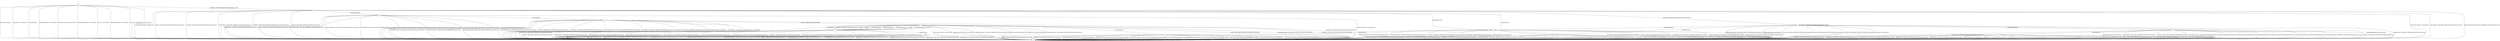 digraph "" {
	graph [configurations="0.9.7-TLS10|0.9.7e-TLS10|0.9.8l-TLS10|0.9.8s-TLS10|0.9.8u-TLS10"];
	node [label="\N"];
	__start0	[feature=True,
		label="",
		shape=none];
	b	[feature=True];
	__start0 -> b	[key=0];
	c	[feature="0.9.7-TLS10|0.9.7e-TLS10|0.9.8l-TLS10|0.9.8s-TLS10|0.9.8u-TLS10"];
	b -> c	[key=0,
		feature="0.9.7-TLS10|0.9.7e-TLS10|0.9.8l-TLS10|0.9.8s-TLS10|0.9.8u-TLS10",
		label="AlertWarningCloseNotify / -"];
	b -> c	[key=1,
		feature="0.9.7-TLS10|0.9.7e-TLS10|0.9.8l-TLS10|0.9.8s-TLS10|0.9.8u-TLS10",
		label="ApplicationData / ConnectionClosed"];
	b -> c	[key=2,
		feature="0.9.7-TLS10|0.9.7e-TLS10|0.9.8l-TLS10|0.9.8s-TLS10|0.9.8u-TLS10",
		label="ChangeCipherSpec / -"];
	b -> c	[key=3,
		feature="0.9.7-TLS10|0.9.7e-TLS10|0.9.8l-TLS10|0.9.8s-TLS10|0.9.8u-TLS10",
		label="DHClientKeyExchange / ConnectionClosed"];
	b -> c	[key=4,
		feature="0.9.7-TLS10|0.9.7e-TLS10|0.9.8l-TLS10|0.9.8s-TLS10|0.9.8u-TLS10",
		label="DHEServerKeyExchange / ConnectionClosed"];
	b -> c	[key=5,
		feature="0.9.7-TLS10|0.9.7e-TLS10|0.9.8l-TLS10|0.9.8s-TLS10|0.9.8u-TLS10",
		label="ECDHClientKeyExchange / ConnectionClosed"];
	b -> c	[key=6,
		feature="0.9.7-TLS10|0.9.7e-TLS10|0.9.8l-TLS10|0.9.8s-TLS10|0.9.8u-TLS10",
		label="Finished / ConnectionClosed"];
	b -> c	[key=7,
		feature="0.9.7-TLS10|0.9.7e-TLS10|0.9.8l-TLS10|0.9.8s-TLS10|0.9.8u-TLS10",
		label="RSAClientKeyExchange / ConnectionClosed"];
	b -> c	[key=8,
		feature="0.9.7-TLS10|0.9.7e-TLS10|0.9.8l-TLS10|0.9.8s-TLS10|0.9.8u-TLS10",
		label="ServerHello / ConnectionClosed"];
	b -> c	[key=9,
		feature="0.9.7-TLS10|0.9.7e-TLS10|0.9.8l-TLS10|0.9.8s-TLS10|0.9.8u-TLS10",
		label="ServerHelloDone / -"];
	d	[feature="0.9.7-TLS10|0.9.7e-TLS10|0.9.8l-TLS10|0.9.8s-TLS10|0.9.8u-TLS10"];
	b -> d	[key=0,
		feature="0.9.7-TLS10|0.9.7e-TLS10|0.9.8l-TLS10|0.9.8s-TLS10|0.9.8u-TLS10",
		label="ClientHello / SERVER_HELLO|CERTIFICATE|SERVER_HELLO_DONE"];
	c -> c	[key=0,
		feature="0.9.7-TLS10|0.9.7e-TLS10|0.9.8l-TLS10|0.9.8s-TLS10|0.9.8u-TLS10",
		label="AlertWarningCloseNotify / ConnectionClosed"];
	c -> c	[key=1,
		feature="0.9.7-TLS10|0.9.7e-TLS10|0.9.8l-TLS10|0.9.8s-TLS10|0.9.8u-TLS10",
		label="ApplicationData / ConnectionClosed"];
	c -> c	[key=2,
		feature="0.9.7-TLS10|0.9.7e-TLS10|0.9.8l-TLS10|0.9.8s-TLS10|0.9.8u-TLS10",
		label="ChangeCipherSpec / ConnectionClosed"];
	c -> c	[key=3,
		feature="0.9.7-TLS10|0.9.7e-TLS10|0.9.8l-TLS10|0.9.8s-TLS10|0.9.8u-TLS10",
		label="ClientHello / ConnectionClosed"];
	c -> c	[key=4,
		feature="0.9.7-TLS10|0.9.7e-TLS10|0.9.8l-TLS10|0.9.8s-TLS10|0.9.8u-TLS10",
		label="DHClientKeyExchange / ConnectionClosed"];
	c -> c	[key=5,
		feature="0.9.7-TLS10|0.9.7e-TLS10|0.9.8l-TLS10|0.9.8s-TLS10|0.9.8u-TLS10",
		label="DHEServerKeyExchange / ConnectionClosed"];
	c -> c	[key=6,
		feature="0.9.7-TLS10|0.9.7e-TLS10|0.9.8l-TLS10|0.9.8s-TLS10|0.9.8u-TLS10",
		label="ECDHClientKeyExchange / ConnectionClosed"];
	c -> c	[key=7,
		feature="0.9.7-TLS10|0.9.7e-TLS10|0.9.8l-TLS10|0.9.8s-TLS10|0.9.8u-TLS10",
		label="Finished / ConnectionClosed"];
	c -> c	[key=8,
		feature="0.9.7-TLS10|0.9.7e-TLS10|0.9.8l-TLS10|0.9.8s-TLS10|0.9.8u-TLS10",
		label="RSAClientKeyExchange / ConnectionClosed"];
	c -> c	[key=9,
		feature="0.9.7-TLS10|0.9.7e-TLS10|0.9.8l-TLS10|0.9.8s-TLS10|0.9.8u-TLS10",
		label="ServerHello / ConnectionClosed"];
	c -> c	[key=10,
		feature="0.9.7-TLS10|0.9.7e-TLS10|0.9.8l-TLS10|0.9.8s-TLS10|0.9.8u-TLS10",
		label="ServerHelloDone / ConnectionClosed"];
	d -> c	[key=0,
		feature="0.9.7-TLS10|0.9.7e-TLS10|0.9.8l-TLS10|0.9.8s-TLS10|0.9.8u-TLS10",
		label="AlertWarningCloseNotify / ConnectionClosed"];
	d -> c	[key=1,
		feature="0.9.7-TLS10|0.9.7e-TLS10|0.9.8l-TLS10|0.9.8s-TLS10|0.9.8u-TLS10",
		label="ApplicationData / ALERT_FATAL_UNEXPECTED_MESSAGE|ConnectionClosed"];
	d -> c	[key=2,
		feature="0.9.7-TLS10|0.9.7e-TLS10|0.9.8l-TLS10|0.9.8s-TLS10|0.9.8u-TLS10",
		label="DHEServerKeyExchange / ALERT_FATAL_UNEXPECTED_MESSAGE|ConnectionClosed"];
	d -> c	[key=3,
		feature="0.9.7-TLS10|0.9.7e-TLS10|0.9.8l-TLS10|0.9.8s-TLS10|0.9.8u-TLS10",
		label="ECDHClientKeyExchange / ConnectionClosed"];
	d -> c	[key=4,
		feature="0.9.7-TLS10|0.9.7e-TLS10|0.9.8l-TLS10|0.9.8s-TLS10|0.9.8u-TLS10",
		label="Finished / ALERT_FATAL_UNEXPECTED_MESSAGE|ConnectionClosed"];
	d -> c	[key=5,
		feature="0.9.7-TLS10|0.9.7e-TLS10|0.9.8l-TLS10|0.9.8s-TLS10|0.9.8u-TLS10",
		label="ServerHello / ALERT_FATAL_UNEXPECTED_MESSAGE|ConnectionClosed"];
	d -> c	[key=6,
		feature="0.9.7-TLS10|0.9.7e-TLS10|0.9.8l-TLS10|0.9.8s-TLS10|0.9.8u-TLS10",
		label="ServerHelloDone / ALERT_FATAL_UNEXPECTED_MESSAGE|ConnectionClosed"];
	d -> c	[key=7,
		feature="0.9.8s-TLS10",
		label="ClientHello / SERVER_HELLO|CERTIFICATE|SERVER_HELLO_DONE|ConnectionClosed"];
	d -> c	[key=8,
		feature="0.9.8l-TLS10",
		label="ClientHello / ALERT_FATAL_HANDSHAKE_FAILURE|ConnectionClosed"];
	e	[feature="0.9.7-TLS10|0.9.7e-TLS10|0.9.8l-TLS10|0.9.8s-TLS10|0.9.8u-TLS10"];
	d -> e	[key=0,
		feature="0.9.7-TLS10|0.9.7e-TLS10|0.9.8l-TLS10|0.9.8s-TLS10|0.9.8u-TLS10",
		label="ChangeCipherSpec / -"];
	f	[feature="0.9.7-TLS10|0.9.7e-TLS10|0.9.8l-TLS10|0.9.8s-TLS10|0.9.8u-TLS10"];
	d -> f	[key=0,
		feature="0.9.7-TLS10|0.9.7e-TLS10|0.9.8l-TLS10|0.9.8s-TLS10|0.9.8u-TLS10",
		label="DHClientKeyExchange / -"];
	g	[feature="0.9.7-TLS10|0.9.7e-TLS10|0.9.8l-TLS10|0.9.8s-TLS10|0.9.8u-TLS10"];
	d -> g	[key=0,
		feature="0.9.7-TLS10|0.9.7e-TLS10|0.9.8l-TLS10|0.9.8s-TLS10|0.9.8u-TLS10",
		label="RSAClientKeyExchange / -"];
	h	[feature="0.9.7e-TLS10|0.9.7-TLS10|0.9.8u-TLS10"];
	d -> h	[key=0,
		feature="0.9.7-TLS10|0.9.7e-TLS10|0.9.8u-TLS10",
		label="ClientHello / SERVER_HELLO|CERTIFICATE|SERVER_HELLO_DONE"];
	e -> c	[key=0,
		feature="0.9.7-TLS10|0.9.7e-TLS10|0.9.8l-TLS10|0.9.8s-TLS10|0.9.8u-TLS10",
		label="AlertWarningCloseNotify / ALERT_FATAL_DECRYPTION_FAILED_RESERVED|ConnectionClosed"];
	e -> c	[key=1,
		feature="0.9.7-TLS10|0.9.7e-TLS10|0.9.8l-TLS10|0.9.8s-TLS10|0.9.8u-TLS10",
		label="ApplicationData / ALERT_FATAL_DECRYPTION_FAILED_RESERVED|ConnectionClosed"];
	e -> c	[key=2,
		feature="0.9.7-TLS10|0.9.7e-TLS10|0.9.8l-TLS10|0.9.8s-TLS10|0.9.8u-TLS10",
		label="ChangeCipherSpec / ALERT_FATAL_DECRYPTION_FAILED_RESERVED|ConnectionClosed"];
	e -> c	[key=3,
		feature="0.9.7-TLS10|0.9.7e-TLS10|0.9.8l-TLS10|0.9.8s-TLS10|0.9.8u-TLS10",
		label="ClientHello / ALERT_FATAL_DECRYPTION_FAILED_RESERVED|ConnectionClosed"];
	e -> c	[key=4,
		feature="0.9.7-TLS10|0.9.7e-TLS10|0.9.8l-TLS10|0.9.8s-TLS10|0.9.8u-TLS10",
		label="DHClientKeyExchange / ALERT_FATAL_DECRYPTION_FAILED_RESERVED|ConnectionClosed"];
	e -> c	[key=5,
		feature="0.9.7-TLS10|0.9.7e-TLS10|0.9.8l-TLS10|0.9.8s-TLS10|0.9.8u-TLS10",
		label="DHEServerKeyExchange / ALERT_FATAL_DECRYPTION_FAILED_RESERVED|ConnectionClosed"];
	e -> c	[key=6,
		feature="0.9.7-TLS10|0.9.7e-TLS10|0.9.8l-TLS10|0.9.8s-TLS10|0.9.8u-TLS10",
		label="ECDHClientKeyExchange / ALERT_FATAL_DECRYPTION_FAILED_RESERVED|ConnectionClosed"];
	e -> c	[key=7,
		feature="0.9.7-TLS10|0.9.7e-TLS10|0.9.8l-TLS10|0.9.8s-TLS10|0.9.8u-TLS10",
		label="Finished / ALERT_FATAL_BAD_RECORD_MAC|ConnectionClosed"];
	e -> c	[key=8,
		feature="0.9.7-TLS10|0.9.7e-TLS10|0.9.8l-TLS10|0.9.8s-TLS10|0.9.8u-TLS10",
		label="RSAClientKeyExchange / ALERT_FATAL_DECRYPTION_FAILED_RESERVED|ConnectionClosed"];
	e -> c	[key=9,
		feature="0.9.7-TLS10|0.9.7e-TLS10|0.9.8l-TLS10|0.9.8s-TLS10|0.9.8u-TLS10",
		label="ServerHello / ALERT_FATAL_DECRYPTION_FAILED_RESERVED|ConnectionClosed"];
	e -> c	[key=10,
		feature="0.9.7-TLS10|0.9.7e-TLS10|0.9.8l-TLS10|0.9.8s-TLS10|0.9.8u-TLS10",
		label="ServerHelloDone / ALERT_FATAL_DECRYPTION_FAILED_RESERVED|ConnectionClosed"];
	f -> c	[key=0,
		feature="0.9.7-TLS10|0.9.7e-TLS10|0.9.8l-TLS10|0.9.8s-TLS10|0.9.8u-TLS10",
		label="AlertWarningCloseNotify / ConnectionClosed"];
	f -> c	[key=1,
		feature="0.9.7-TLS10|0.9.7e-TLS10|0.9.8l-TLS10|0.9.8s-TLS10|0.9.8u-TLS10",
		label="ApplicationData / ALERT_FATAL_UNEXPECTED_MESSAGE|ConnectionClosed"];
	f -> c	[key=2,
		feature="0.9.7-TLS10|0.9.7e-TLS10|0.9.8l-TLS10|0.9.8s-TLS10|0.9.8u-TLS10",
		label="ClientHello / ALERT_FATAL_UNEXPECTED_MESSAGE|ConnectionClosed"];
	f -> c	[key=3,
		feature="0.9.7-TLS10|0.9.7e-TLS10|0.9.8l-TLS10|0.9.8s-TLS10|0.9.8u-TLS10",
		label="DHClientKeyExchange / ALERT_FATAL_UNEXPECTED_MESSAGE|ConnectionClosed"];
	f -> c	[key=4,
		feature="0.9.7-TLS10|0.9.7e-TLS10|0.9.8l-TLS10|0.9.8s-TLS10|0.9.8u-TLS10",
		label="DHEServerKeyExchange / ALERT_FATAL_ILLEGAL_PARAMETER|ConnectionClosed"];
	f -> c	[key=5,
		feature="0.9.7-TLS10|0.9.7e-TLS10|0.9.8l-TLS10|0.9.8s-TLS10|0.9.8u-TLS10",
		label="ECDHClientKeyExchange / ALERT_FATAL_UNEXPECTED_MESSAGE|ConnectionClosed"];
	f -> c	[key=6,
		feature="0.9.7-TLS10|0.9.7e-TLS10|0.9.8l-TLS10|0.9.8s-TLS10|0.9.8u-TLS10",
		label="Finished / ALERT_FATAL_UNEXPECTED_MESSAGE|ConnectionClosed"];
	f -> c	[key=7,
		feature="0.9.7-TLS10|0.9.7e-TLS10|0.9.8l-TLS10|0.9.8s-TLS10|0.9.8u-TLS10",
		label="RSAClientKeyExchange / ALERT_FATAL_UNEXPECTED_MESSAGE|ConnectionClosed"];
	f -> c	[key=8,
		feature="0.9.7-TLS10|0.9.7e-TLS10|0.9.8l-TLS10|0.9.8s-TLS10|0.9.8u-TLS10",
		label="ServerHello / ALERT_FATAL_UNEXPECTED_MESSAGE|ConnectionClosed"];
	f -> c	[key=9,
		feature="0.9.7-TLS10|0.9.7e-TLS10|0.9.8l-TLS10|0.9.8s-TLS10|0.9.8u-TLS10",
		label="ServerHelloDone / ALERT_FATAL_UNEXPECTED_MESSAGE|ConnectionClosed"];
	i	[feature="0.9.7-TLS10|0.9.7e-TLS10|0.9.8l-TLS10|0.9.8s-TLS10|0.9.8u-TLS10"];
	f -> i	[key=0,
		feature="0.9.7-TLS10|0.9.7e-TLS10|0.9.8l-TLS10|0.9.8s-TLS10|0.9.8u-TLS10",
		label="ChangeCipherSpec / -"];
	g -> c	[key=0,
		feature="0.9.7-TLS10|0.9.7e-TLS10|0.9.8l-TLS10|0.9.8s-TLS10|0.9.8u-TLS10",
		label="AlertWarningCloseNotify / ConnectionClosed"];
	g -> c	[key=1,
		feature="0.9.7-TLS10|0.9.7e-TLS10|0.9.8l-TLS10|0.9.8s-TLS10|0.9.8u-TLS10",
		label="ApplicationData / ALERT_FATAL_UNEXPECTED_MESSAGE|ConnectionClosed"];
	g -> c	[key=2,
		feature="0.9.7-TLS10|0.9.7e-TLS10|0.9.8l-TLS10|0.9.8s-TLS10|0.9.8u-TLS10",
		label="ClientHello / ALERT_FATAL_UNEXPECTED_MESSAGE|ConnectionClosed"];
	g -> c	[key=3,
		feature="0.9.7-TLS10|0.9.7e-TLS10|0.9.8l-TLS10|0.9.8s-TLS10|0.9.8u-TLS10",
		label="DHClientKeyExchange / ALERT_FATAL_UNEXPECTED_MESSAGE|ConnectionClosed"];
	g -> c	[key=4,
		feature="0.9.7-TLS10|0.9.7e-TLS10|0.9.8l-TLS10|0.9.8s-TLS10|0.9.8u-TLS10",
		label="DHEServerKeyExchange / ALERT_FATAL_ILLEGAL_PARAMETER|ConnectionClosed"];
	g -> c	[key=5,
		feature="0.9.7-TLS10|0.9.7e-TLS10|0.9.8l-TLS10|0.9.8s-TLS10|0.9.8u-TLS10",
		label="ECDHClientKeyExchange / ALERT_FATAL_UNEXPECTED_MESSAGE|ConnectionClosed"];
	g -> c	[key=6,
		feature="0.9.7-TLS10|0.9.7e-TLS10|0.9.8l-TLS10|0.9.8s-TLS10|0.9.8u-TLS10",
		label="Finished / ALERT_FATAL_UNEXPECTED_MESSAGE|ConnectionClosed"];
	g -> c	[key=7,
		feature="0.9.7-TLS10|0.9.7e-TLS10|0.9.8l-TLS10|0.9.8s-TLS10|0.9.8u-TLS10",
		label="RSAClientKeyExchange / ALERT_FATAL_UNEXPECTED_MESSAGE|ConnectionClosed"];
	g -> c	[key=8,
		feature="0.9.7-TLS10|0.9.7e-TLS10|0.9.8l-TLS10|0.9.8s-TLS10|0.9.8u-TLS10",
		label="ServerHello / ALERT_FATAL_UNEXPECTED_MESSAGE|ConnectionClosed"];
	g -> c	[key=9,
		feature="0.9.7-TLS10|0.9.7e-TLS10|0.9.8l-TLS10|0.9.8s-TLS10|0.9.8u-TLS10",
		label="ServerHelloDone / ALERT_FATAL_UNEXPECTED_MESSAGE|ConnectionClosed"];
	j	[feature="0.9.7-TLS10|0.9.7e-TLS10|0.9.8l-TLS10|0.9.8s-TLS10|0.9.8u-TLS10"];
	g -> j	[key=0,
		feature="0.9.7-TLS10|0.9.7e-TLS10|0.9.8l-TLS10|0.9.8s-TLS10|0.9.8u-TLS10",
		label="ChangeCipherSpec / -"];
	h -> c	[key=0,
		feature="0.9.7-TLS10|0.9.7e-TLS10|0.9.8u-TLS10",
		label="AlertWarningCloseNotify / ConnectionClosed"];
	h -> c	[key=1,
		feature="0.9.7-TLS10|0.9.7e-TLS10|0.9.8u-TLS10",
		label="ApplicationData / ALERT_FATAL_UNEXPECTED_MESSAGE|ConnectionClosed"];
	h -> c	[key=2,
		feature="0.9.7-TLS10|0.9.7e-TLS10|0.9.8u-TLS10",
		label="DHEServerKeyExchange / ALERT_FATAL_UNEXPECTED_MESSAGE|ConnectionClosed"];
	h -> c	[key=3,
		feature="0.9.7-TLS10|0.9.7e-TLS10|0.9.8u-TLS10",
		label="ECDHClientKeyExchange / ConnectionClosed"];
	h -> c	[key=4,
		feature="0.9.7-TLS10|0.9.7e-TLS10|0.9.8u-TLS10",
		label="Finished / ALERT_FATAL_UNEXPECTED_MESSAGE|ConnectionClosed"];
	h -> c	[key=5,
		feature="0.9.7-TLS10|0.9.7e-TLS10|0.9.8u-TLS10",
		label="ServerHello / ALERT_FATAL_UNEXPECTED_MESSAGE|ConnectionClosed"];
	h -> c	[key=6,
		feature="0.9.7-TLS10|0.9.7e-TLS10|0.9.8u-TLS10",
		label="ServerHelloDone / ALERT_FATAL_UNEXPECTED_MESSAGE|ConnectionClosed"];
	h -> c	[key=7,
		feature="0.9.8u-TLS10",
		label="ClientHello / ConnectionClosed"];
	h -> e	[key=0,
		feature="0.9.7-TLS10|0.9.7e-TLS10|0.9.8u-TLS10",
		label="ChangeCipherSpec / -"];
	h -> f	[key=0,
		feature="0.9.7-TLS10|0.9.7e-TLS10|0.9.8u-TLS10",
		label="DHClientKeyExchange / -"];
	h -> h	[key=0,
		feature="0.9.7-TLS10|0.9.7e-TLS10",
		label="ClientHello / SERVER_HELLO|CERTIFICATE|SERVER_HELLO_DONE"];
	n	[feature="0.9.7e-TLS10|0.9.7-TLS10|0.9.8u-TLS10"];
	h -> n	[key=0,
		feature="0.9.7-TLS10|0.9.7e-TLS10|0.9.8u-TLS10",
		label="RSAClientKeyExchange / -"];
	i -> c	[key=0,
		feature="0.9.7-TLS10|0.9.7e-TLS10|0.9.8l-TLS10|0.9.8s-TLS10|0.9.8u-TLS10",
		label="AlertWarningCloseNotify / ALERT_FATAL_BAD_RECORD_MAC|ConnectionClosed"];
	i -> c	[key=1,
		feature="0.9.7-TLS10|0.9.7e-TLS10|0.9.8l-TLS10|0.9.8s-TLS10|0.9.8u-TLS10",
		label="ApplicationData / ALERT_FATAL_BAD_RECORD_MAC|ConnectionClosed"];
	i -> c	[key=2,
		feature="0.9.7-TLS10|0.9.7e-TLS10|0.9.8l-TLS10|0.9.8s-TLS10|0.9.8u-TLS10",
		label="ChangeCipherSpec / ALERT_FATAL_BAD_RECORD_MAC|ConnectionClosed"];
	i -> c	[key=3,
		feature="0.9.7-TLS10|0.9.7e-TLS10|0.9.8l-TLS10|0.9.8s-TLS10|0.9.8u-TLS10",
		label="ClientHello / ALERT_FATAL_BAD_RECORD_MAC|ConnectionClosed"];
	i -> c	[key=4,
		feature="0.9.7-TLS10|0.9.7e-TLS10|0.9.8l-TLS10|0.9.8s-TLS10|0.9.8u-TLS10",
		label="DHClientKeyExchange / ALERT_FATAL_BAD_RECORD_MAC|ConnectionClosed"];
	i -> c	[key=5,
		feature="0.9.7-TLS10|0.9.7e-TLS10|0.9.8l-TLS10|0.9.8s-TLS10|0.9.8u-TLS10",
		label="DHEServerKeyExchange / ALERT_FATAL_BAD_RECORD_MAC|ConnectionClosed"];
	i -> c	[key=6,
		feature="0.9.7-TLS10|0.9.7e-TLS10|0.9.8l-TLS10|0.9.8s-TLS10|0.9.8u-TLS10",
		label="ECDHClientKeyExchange / ALERT_FATAL_BAD_RECORD_MAC|ConnectionClosed"];
	i -> c	[key=7,
		feature="0.9.7-TLS10|0.9.7e-TLS10|0.9.8l-TLS10|0.9.8s-TLS10|0.9.8u-TLS10",
		label="Finished / ALERT_FATAL_BAD_RECORD_MAC|ConnectionClosed"];
	i -> c	[key=8,
		feature="0.9.7-TLS10|0.9.7e-TLS10|0.9.8l-TLS10|0.9.8s-TLS10|0.9.8u-TLS10",
		label="RSAClientKeyExchange / ALERT_FATAL_BAD_RECORD_MAC|ConnectionClosed"];
	i -> c	[key=9,
		feature="0.9.7-TLS10|0.9.7e-TLS10|0.9.8l-TLS10|0.9.8s-TLS10|0.9.8u-TLS10",
		label="ServerHello / ALERT_FATAL_BAD_RECORD_MAC|ConnectionClosed"];
	i -> c	[key=10,
		feature="0.9.7-TLS10|0.9.7e-TLS10|0.9.8l-TLS10|0.9.8s-TLS10|0.9.8u-TLS10",
		label="ServerHelloDone / ALERT_FATAL_BAD_RECORD_MAC|ConnectionClosed"];
	j -> c	[key=0,
		feature="0.9.7-TLS10|0.9.7e-TLS10|0.9.8l-TLS10|0.9.8s-TLS10|0.9.8u-TLS10",
		label="ClientHello / ALERT_FATAL_UNEXPECTED_MESSAGE|ConnectionClosed"];
	j -> c	[key=1,
		feature="0.9.7-TLS10|0.9.7e-TLS10|0.9.8l-TLS10|0.9.8s-TLS10|0.9.8u-TLS10",
		label="DHClientKeyExchange / ALERT_FATAL_UNEXPECTED_MESSAGE|ConnectionClosed"];
	j -> c	[key=2,
		feature="0.9.7-TLS10|0.9.7e-TLS10|0.9.8l-TLS10|0.9.8s-TLS10|0.9.8u-TLS10",
		label="DHEServerKeyExchange / ALERT_FATAL_ILLEGAL_PARAMETER|ConnectionClosed"];
	j -> c	[key=3,
		feature="0.9.7-TLS10|0.9.7e-TLS10|0.9.8l-TLS10|0.9.8s-TLS10|0.9.8u-TLS10",
		label="ECDHClientKeyExchange / ALERT_FATAL_UNEXPECTED_MESSAGE|ConnectionClosed"];
	j -> c	[key=4,
		feature="0.9.7-TLS10|0.9.7e-TLS10|0.9.8l-TLS10|0.9.8s-TLS10|0.9.8u-TLS10",
		label="RSAClientKeyExchange / ALERT_FATAL_UNEXPECTED_MESSAGE|ConnectionClosed"];
	j -> c	[key=5,
		feature="0.9.7-TLS10|0.9.7e-TLS10|0.9.8l-TLS10|0.9.8s-TLS10|0.9.8u-TLS10",
		label="ServerHello / ALERT_FATAL_UNEXPECTED_MESSAGE|ConnectionClosed"];
	j -> c	[key=6,
		feature="0.9.7-TLS10|0.9.7e-TLS10|0.9.8l-TLS10|0.9.8s-TLS10|0.9.8u-TLS10",
		label="ServerHelloDone / ALERT_FATAL_UNEXPECTED_MESSAGE|ConnectionClosed"];
	j -> c	[key=7,
		feature="0.9.7e-TLS10|0.9.8l-TLS10|0.9.8s-TLS10|0.9.8u-TLS10",
		label="AlertWarningCloseNotify / ALERT_FATAL_UNEXPECTED_MESSAGE|ConnectionClosed"];
	j -> c	[key=8,
		feature="0.9.7e-TLS10|0.9.8l-TLS10|0.9.8s-TLS10|0.9.8u-TLS10",
		label="ApplicationData / ALERT_FATAL_UNEXPECTED_MESSAGE|ConnectionClosed"];
	j -> c	[key=9,
		feature="0.9.7e-TLS10|0.9.8l-TLS10|0.9.8s-TLS10|0.9.8u-TLS10",
		label="ChangeCipherSpec / ALERT_FATAL_UNEXPECTED_MESSAGE|ConnectionClosed"];
	j -> c	[key=10,
		feature="0.9.7-TLS10",
		label="AlertWarningCloseNotify / ConnectionClosed"];
	j -> c	[key=11,
		feature="0.9.7-TLS10",
		label="ApplicationData / ConnectionClosed"];
	j -> c	[key=12,
		feature="0.9.7-TLS10",
		label="ChangeCipherSpec / ConnectionClosed"];
	k	[feature="0.9.7-TLS10|0.9.7e-TLS10|0.9.8l-TLS10|0.9.8s-TLS10|0.9.8u-TLS10"];
	j -> k	[key=0,
		feature="0.9.7-TLS10|0.9.7e-TLS10|0.9.8l-TLS10|0.9.8s-TLS10|0.9.8u-TLS10",
		label="Finished / CHANGE_CIPHER_SPEC|FINISHED"];
	k -> c	[key=0,
		feature="0.9.7-TLS10|0.9.7e-TLS10|0.9.8l-TLS10|0.9.8s-TLS10|0.9.8u-TLS10",
		label="AlertWarningCloseNotify / ConnectionClosed"];
	k -> c	[key=1,
		feature="0.9.7-TLS10|0.9.7e-TLS10|0.9.8l-TLS10|0.9.8s-TLS10|0.9.8u-TLS10",
		label="ApplicationData / APPLICATION|ConnectionClosed"];
	k -> c	[key=2,
		feature="0.9.7-TLS10|0.9.7e-TLS10|0.9.8s-TLS10|0.9.8u-TLS10",
		label="DHClientKeyExchange / ALERT_FATAL_UNEXPECTED_MESSAGE|ConnectionClosed"];
	k -> c	[key=3,
		feature="0.9.7-TLS10|0.9.7e-TLS10|0.9.8s-TLS10|0.9.8u-TLS10",
		label="DHEServerKeyExchange / ALERT_FATAL_UNEXPECTED_MESSAGE|ConnectionClosed"];
	k -> c	[key=4,
		feature="0.9.7-TLS10|0.9.7e-TLS10|0.9.8s-TLS10|0.9.8u-TLS10",
		label="ECDHClientKeyExchange / ALERT_FATAL_UNEXPECTED_MESSAGE|ConnectionClosed"];
	k -> c	[key=5,
		feature="0.9.7-TLS10|0.9.7e-TLS10|0.9.8s-TLS10|0.9.8u-TLS10",
		label="Finished / ALERT_FATAL_UNEXPECTED_MESSAGE|ConnectionClosed"];
	k -> c	[key=6,
		feature="0.9.7-TLS10|0.9.7e-TLS10|0.9.8s-TLS10|0.9.8u-TLS10",
		label="RSAClientKeyExchange / ALERT_FATAL_UNEXPECTED_MESSAGE|ConnectionClosed"];
	k -> c	[key=7,
		feature="0.9.7-TLS10|0.9.7e-TLS10|0.9.8s-TLS10|0.9.8u-TLS10",
		label="ServerHello / ALERT_FATAL_UNEXPECTED_MESSAGE|ConnectionClosed"];
	k -> c	[key=8,
		feature="0.9.7-TLS10|0.9.7e-TLS10|0.9.8s-TLS10|0.9.8u-TLS10",
		label="ServerHelloDone / ALERT_FATAL_UNEXPECTED_MESSAGE|ConnectionClosed"];
	k -> i	[key=0,
		feature="0.9.7-TLS10|0.9.7e-TLS10|0.9.8l-TLS10|0.9.8s-TLS10|0.9.8u-TLS10",
		label="ChangeCipherSpec / -"];
	l	[feature="0.9.7-TLS10|0.9.7e-TLS10|0.9.8l-TLS10|0.9.8s-TLS10|0.9.8u-TLS10"];
	k -> l	[key=0,
		feature="0.9.7-TLS10|0.9.7e-TLS10|0.9.8s-TLS10|0.9.8u-TLS10",
		label="ClientHello / SERVER_HELLO|CHANGE_CIPHER_SPEC|FINISHED"];
	k -> l	[key=1,
		feature="0.9.8l-TLS10",
		label="ClientHello / -"];
	k -> l	[key=2,
		feature="0.9.8l-TLS10",
		label="DHClientKeyExchange / -"];
	k -> l	[key=3,
		feature="0.9.8l-TLS10",
		label="DHEServerKeyExchange / -"];
	k -> l	[key=4,
		feature="0.9.8l-TLS10",
		label="ECDHClientKeyExchange / -"];
	k -> l	[key=5,
		feature="0.9.8l-TLS10",
		label="Finished / -"];
	k -> l	[key=6,
		feature="0.9.8l-TLS10",
		label="RSAClientKeyExchange / -"];
	k -> l	[key=7,
		feature="0.9.8l-TLS10",
		label="ServerHello / -"];
	k -> l	[key=8,
		feature="0.9.8l-TLS10",
		label="ServerHelloDone / -"];
	l -> c	[key=0,
		feature="0.9.7-TLS10|0.9.7e-TLS10|0.9.8l-TLS10|0.9.8s-TLS10|0.9.8u-TLS10",
		label="ApplicationData / ALERT_FATAL_UNEXPECTED_MESSAGE|ConnectionClosed"];
	l -> c	[key=1,
		feature="0.9.7-TLS10|0.9.7e-TLS10|0.9.8l-TLS10|0.9.8s-TLS10|0.9.8u-TLS10",
		label="ClientHello / ALERT_FATAL_UNEXPECTED_MESSAGE|ConnectionClosed"];
	l -> c	[key=2,
		feature="0.9.7-TLS10|0.9.7e-TLS10|0.9.8l-TLS10|0.9.8s-TLS10|0.9.8u-TLS10",
		label="DHClientKeyExchange / ALERT_FATAL_UNEXPECTED_MESSAGE|ConnectionClosed"];
	l -> c	[key=3,
		feature="0.9.7-TLS10|0.9.7e-TLS10|0.9.8l-TLS10|0.9.8s-TLS10|0.9.8u-TLS10",
		label="DHEServerKeyExchange / ALERT_FATAL_UNEXPECTED_MESSAGE|ConnectionClosed"];
	l -> c	[key=4,
		feature="0.9.7-TLS10|0.9.7e-TLS10|0.9.8l-TLS10|0.9.8s-TLS10|0.9.8u-TLS10",
		label="ECDHClientKeyExchange / ALERT_FATAL_UNEXPECTED_MESSAGE|ConnectionClosed"];
	l -> c	[key=5,
		feature="0.9.7-TLS10|0.9.7e-TLS10|0.9.8l-TLS10|0.9.8s-TLS10|0.9.8u-TLS10",
		label="Finished / ALERT_FATAL_UNEXPECTED_MESSAGE|ConnectionClosed"];
	l -> c	[key=6,
		feature="0.9.7-TLS10|0.9.7e-TLS10|0.9.8l-TLS10|0.9.8s-TLS10|0.9.8u-TLS10",
		label="RSAClientKeyExchange / ALERT_FATAL_UNEXPECTED_MESSAGE|ConnectionClosed"];
	l -> c	[key=7,
		feature="0.9.7-TLS10|0.9.7e-TLS10|0.9.8l-TLS10|0.9.8s-TLS10|0.9.8u-TLS10",
		label="ServerHello / ALERT_FATAL_UNEXPECTED_MESSAGE|ConnectionClosed"];
	l -> c	[key=8,
		feature="0.9.7-TLS10|0.9.7e-TLS10|0.9.8l-TLS10|0.9.8s-TLS10|0.9.8u-TLS10",
		label="ServerHelloDone / ALERT_FATAL_UNEXPECTED_MESSAGE|ConnectionClosed"];
	l -> c	[key=9,
		feature="0.9.7-TLS10|0.9.7e-TLS10|0.9.8s-TLS10|0.9.8u-TLS10",
		label="AlertWarningCloseNotify / ConnectionClosed"];
	l -> c	[key=10,
		feature="0.9.8l-TLS10",
		label="AlertWarningCloseNotify / ALERT_FATAL_ILLEGAL_PARAMETER|ConnectionClosed"];
	l -> c	[key=11,
		feature="0.9.8l-TLS10",
		label="ChangeCipherSpec / ALERT_FATAL_ILLEGAL_PARAMETER|ConnectionClosed"];
	m	[feature="0.9.7e-TLS10|0.9.7-TLS10|0.9.8s-TLS10|0.9.8u-TLS10"];
	l -> m	[key=0,
		feature="0.9.7-TLS10|0.9.7e-TLS10|0.9.8s-TLS10|0.9.8u-TLS10",
		label="ChangeCipherSpec / -"];
	m -> c	[key=0,
		feature="0.9.7-TLS10|0.9.7e-TLS10|0.9.8s-TLS10|0.9.8u-TLS10",
		label="ClientHello / ALERT_FATAL_UNEXPECTED_MESSAGE|ConnectionClosed"];
	m -> c	[key=1,
		feature="0.9.7-TLS10|0.9.7e-TLS10|0.9.8s-TLS10|0.9.8u-TLS10",
		label="DHClientKeyExchange / ALERT_FATAL_UNEXPECTED_MESSAGE|ConnectionClosed"];
	m -> c	[key=2,
		feature="0.9.7-TLS10|0.9.7e-TLS10|0.9.8s-TLS10|0.9.8u-TLS10",
		label="DHEServerKeyExchange / ALERT_FATAL_UNEXPECTED_MESSAGE|ConnectionClosed"];
	m -> c	[key=3,
		feature="0.9.7-TLS10|0.9.7e-TLS10|0.9.8s-TLS10|0.9.8u-TLS10",
		label="ECDHClientKeyExchange / ALERT_FATAL_UNEXPECTED_MESSAGE|ConnectionClosed"];
	m -> c	[key=4,
		feature="0.9.7-TLS10|0.9.7e-TLS10|0.9.8s-TLS10|0.9.8u-TLS10",
		label="Finished / ALERT_FATAL_DECRYPT_ERROR|ConnectionClosed"];
	m -> c	[key=5,
		feature="0.9.7-TLS10|0.9.7e-TLS10|0.9.8s-TLS10|0.9.8u-TLS10",
		label="RSAClientKeyExchange / ALERT_FATAL_UNEXPECTED_MESSAGE|ConnectionClosed"];
	m -> c	[key=6,
		feature="0.9.7-TLS10|0.9.7e-TLS10|0.9.8s-TLS10|0.9.8u-TLS10",
		label="ServerHello / ALERT_FATAL_UNEXPECTED_MESSAGE|ConnectionClosed"];
	m -> c	[key=7,
		feature="0.9.7-TLS10|0.9.7e-TLS10|0.9.8s-TLS10|0.9.8u-TLS10",
		label="ServerHelloDone / ALERT_FATAL_UNEXPECTED_MESSAGE|ConnectionClosed"];
	m -> c	[key=8,
		feature="0.9.7e-TLS10|0.9.8s-TLS10|0.9.8u-TLS10",
		label="AlertWarningCloseNotify / ALERT_FATAL_UNEXPECTED_MESSAGE|ConnectionClosed"];
	m -> c	[key=9,
		feature="0.9.7e-TLS10|0.9.8s-TLS10|0.9.8u-TLS10",
		label="ApplicationData / ALERT_FATAL_UNEXPECTED_MESSAGE|ConnectionClosed"];
	m -> c	[key=10,
		feature="0.9.7e-TLS10|0.9.8s-TLS10|0.9.8u-TLS10",
		label="ChangeCipherSpec / ALERT_FATAL_UNEXPECTED_MESSAGE|ConnectionClosed"];
	m -> c	[key=11,
		feature="0.9.7-TLS10",
		label="AlertWarningCloseNotify / ConnectionClosed"];
	m -> c	[key=12,
		feature="0.9.7-TLS10",
		label="ApplicationData / ConnectionClosed"];
	m -> c	[key=13,
		feature="0.9.7-TLS10",
		label="ChangeCipherSpec / ConnectionClosed"];
	n -> c	[key=0,
		feature="0.9.7-TLS10|0.9.7e-TLS10|0.9.8u-TLS10",
		label="AlertWarningCloseNotify / ConnectionClosed"];
	n -> c	[key=1,
		feature="0.9.7-TLS10|0.9.7e-TLS10|0.9.8u-TLS10",
		label="ApplicationData / ALERT_FATAL_UNEXPECTED_MESSAGE|ConnectionClosed"];
	n -> c	[key=2,
		feature="0.9.7-TLS10|0.9.7e-TLS10|0.9.8u-TLS10",
		label="ClientHello / ALERT_FATAL_UNEXPECTED_MESSAGE|ConnectionClosed"];
	n -> c	[key=3,
		feature="0.9.7-TLS10|0.9.7e-TLS10|0.9.8u-TLS10",
		label="DHClientKeyExchange / ALERT_FATAL_UNEXPECTED_MESSAGE|ConnectionClosed"];
	n -> c	[key=4,
		feature="0.9.7-TLS10|0.9.7e-TLS10|0.9.8u-TLS10",
		label="DHEServerKeyExchange / ALERT_FATAL_ILLEGAL_PARAMETER|ConnectionClosed"];
	n -> c	[key=5,
		feature="0.9.7-TLS10|0.9.7e-TLS10|0.9.8u-TLS10",
		label="ECDHClientKeyExchange / ALERT_FATAL_UNEXPECTED_MESSAGE|ConnectionClosed"];
	n -> c	[key=6,
		feature="0.9.7-TLS10|0.9.7e-TLS10|0.9.8u-TLS10",
		label="Finished / ALERT_FATAL_UNEXPECTED_MESSAGE|ConnectionClosed"];
	n -> c	[key=7,
		feature="0.9.7-TLS10|0.9.7e-TLS10|0.9.8u-TLS10",
		label="RSAClientKeyExchange / ALERT_FATAL_UNEXPECTED_MESSAGE|ConnectionClosed"];
	n -> c	[key=8,
		feature="0.9.7-TLS10|0.9.7e-TLS10|0.9.8u-TLS10",
		label="ServerHello / ALERT_FATAL_UNEXPECTED_MESSAGE|ConnectionClosed"];
	n -> c	[key=9,
		feature="0.9.7-TLS10|0.9.7e-TLS10|0.9.8u-TLS10",
		label="ServerHelloDone / ALERT_FATAL_UNEXPECTED_MESSAGE|ConnectionClosed"];
	o	[feature="0.9.7e-TLS10|0.9.7-TLS10|0.9.8u-TLS10"];
	n -> o	[key=0,
		feature="0.9.7-TLS10|0.9.7e-TLS10|0.9.8u-TLS10",
		label="ChangeCipherSpec / -"];
	o -> c	[key=0,
		feature="0.9.7-TLS10|0.9.7e-TLS10|0.9.8u-TLS10",
		label="ClientHello / ALERT_FATAL_UNEXPECTED_MESSAGE|ConnectionClosed"];
	o -> c	[key=1,
		feature="0.9.7-TLS10|0.9.7e-TLS10|0.9.8u-TLS10",
		label="DHClientKeyExchange / ALERT_FATAL_UNEXPECTED_MESSAGE|ConnectionClosed"];
	o -> c	[key=2,
		feature="0.9.7-TLS10|0.9.7e-TLS10|0.9.8u-TLS10",
		label="DHEServerKeyExchange / ALERT_FATAL_ILLEGAL_PARAMETER|ConnectionClosed"];
	o -> c	[key=3,
		feature="0.9.7-TLS10|0.9.7e-TLS10|0.9.8u-TLS10",
		label="ECDHClientKeyExchange / ALERT_FATAL_UNEXPECTED_MESSAGE|ConnectionClosed"];
	o -> c	[key=4,
		feature="0.9.7-TLS10|0.9.7e-TLS10|0.9.8u-TLS10",
		label="Finished / ALERT_FATAL_DECRYPT_ERROR|ConnectionClosed"];
	o -> c	[key=5,
		feature="0.9.7-TLS10|0.9.7e-TLS10|0.9.8u-TLS10",
		label="RSAClientKeyExchange / ALERT_FATAL_UNEXPECTED_MESSAGE|ConnectionClosed"];
	o -> c	[key=6,
		feature="0.9.7-TLS10|0.9.7e-TLS10|0.9.8u-TLS10",
		label="ServerHello / ALERT_FATAL_UNEXPECTED_MESSAGE|ConnectionClosed"];
	o -> c	[key=7,
		feature="0.9.7-TLS10|0.9.7e-TLS10|0.9.8u-TLS10",
		label="ServerHelloDone / ALERT_FATAL_UNEXPECTED_MESSAGE|ConnectionClosed"];
	o -> c	[key=8,
		feature="0.9.7e-TLS10|0.9.8u-TLS10",
		label="AlertWarningCloseNotify / ALERT_FATAL_UNEXPECTED_MESSAGE|ConnectionClosed"];
	o -> c	[key=9,
		feature="0.9.7e-TLS10|0.9.8u-TLS10",
		label="ApplicationData / ALERT_FATAL_UNEXPECTED_MESSAGE|ConnectionClosed"];
	o -> c	[key=10,
		feature="0.9.7e-TLS10|0.9.8u-TLS10",
		label="ChangeCipherSpec / ALERT_FATAL_UNEXPECTED_MESSAGE|ConnectionClosed"];
	o -> c	[key=11,
		feature="0.9.7-TLS10",
		label="AlertWarningCloseNotify / ConnectionClosed"];
	o -> c	[key=12,
		feature="0.9.7-TLS10",
		label="ApplicationData / ConnectionClosed"];
	o -> c	[key=13,
		feature="0.9.7-TLS10",
		label="ChangeCipherSpec / ConnectionClosed"];
}
